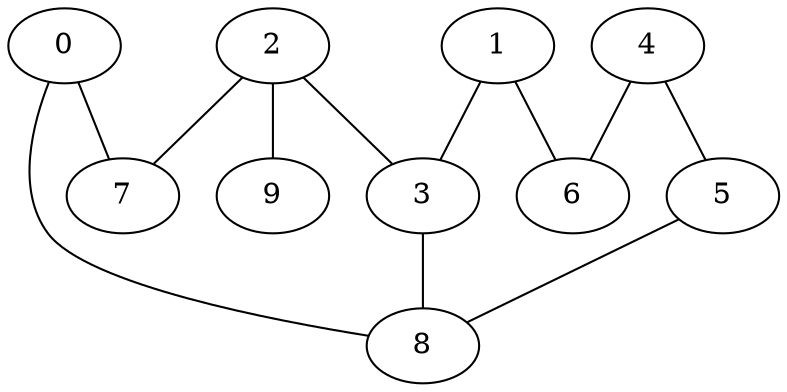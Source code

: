 graph "sampletest150-mod5_image1.bmp" {
	0	 [type=corner,
		x=19,
		y=489];
	7	 [type=corner,
		x=33,
		y=521];
	0 -- 7	 [angle0="1.16",
		frequency=1,
		type0=line];
	8	 [type=intersection,
		x=47,
		y=468];
	0 -- 8	 [angle0="-.64",
		frequency=1,
		type0=line];
	1	 [type=corner,
		x=527,
		y=443];
	3	 [type=intersection,
		x=493,
		y=481];
	1 -- 3	 [angle0="-.84",
		frequency=1,
		type0=line];
	6	 [type=corner,
		x=516,
		y=3];
	1 -- 6	 [angle0="1.55",
		frequency=1,
		type0=line];
	2	 [type=intersection,
		x=510,
		y=516];
	2 -- 3	 [angle0="1.12",
		frequency=1,
		type0=line];
	2 -- 7	 [angle0="-.01",
		frequency=1,
		type0=line];
	9	 [type=endpoint,
		x=571,
		y=564];
	2 -- 9	 [angle0=".67",
		frequency=1,
		type0=line];
	3 -- 8	 [angle0=".03",
		frequency=1,
		type0=line];
	4	 [type=corner,
		x=6,
		y=6];
	4 -- 6	 [angle0="-.01",
		frequency=1,
		type0=line];
	5	 [type=corner,
		x=7,
		y=435];
	4 -- 5	 [angle0="1.57",
		frequency=1,
		type0=line];
	5 -- 8	 [angle0=".69",
		frequency=1,
		type0=line];
}
